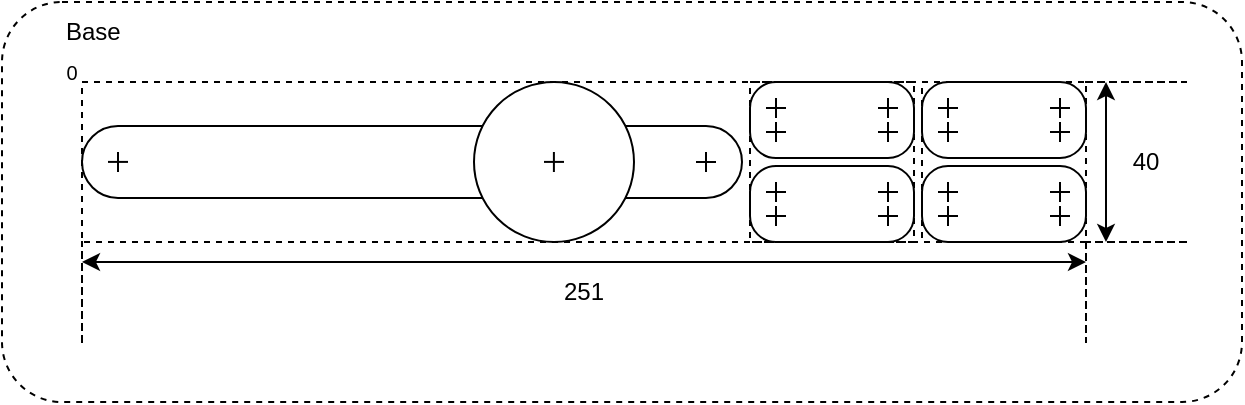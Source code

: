 <mxfile version="24.7.17">
  <diagram name="Page-1" id="6NFR0LjrflYC-w5fdQ8j">
    <mxGraphModel dx="1680" dy="1586" grid="1" gridSize="10" guides="1" tooltips="1" connect="1" arrows="1" fold="1" page="1" pageScale="1" pageWidth="850" pageHeight="1100" math="0" shadow="0">
      <root>
        <mxCell id="0" />
        <mxCell id="1" parent="0" />
        <mxCell id="sO85G-yIJ7SmOh7d06e6-74" value="" style="rounded=1;whiteSpace=wrap;html=1;fillColor=none;dashed=1;" vertex="1" parent="1">
          <mxGeometry x="-40" y="-40" width="620" height="200" as="geometry" />
        </mxCell>
        <mxCell id="sO85G-yIJ7SmOh7d06e6-75" value="Base" style="text;html=1;align=left;verticalAlign=middle;whiteSpace=wrap;rounded=0;" vertex="1" parent="1">
          <mxGeometry x="-10" y="-40" width="510" height="30" as="geometry" />
        </mxCell>
        <mxCell id="sO85G-yIJ7SmOh7d06e6-1" value="" style="rounded=1;whiteSpace=wrap;html=1;fillColor=default;absoluteArcSize=1;arcSize=36;" vertex="1" parent="1">
          <mxGeometry y="22" width="330" height="36" as="geometry" />
        </mxCell>
        <mxCell id="sO85G-yIJ7SmOh7d06e6-4" value="" style="rounded=0;whiteSpace=wrap;html=1;dashed=1;fillColor=none;" vertex="1" parent="1">
          <mxGeometry width="502" height="80" as="geometry" />
        </mxCell>
        <mxCell id="sO85G-yIJ7SmOh7d06e6-5" value="" style="endArrow=none;html=1;rounded=0;" edge="1" parent="1">
          <mxGeometry width="50" height="50" relative="1" as="geometry">
            <mxPoint x="312" y="35" as="sourcePoint" />
            <mxPoint x="312" y="45" as="targetPoint" />
          </mxGeometry>
        </mxCell>
        <mxCell id="sO85G-yIJ7SmOh7d06e6-6" value="" style="endArrow=none;html=1;rounded=0;" edge="1" parent="1">
          <mxGeometry width="50" height="50" relative="1" as="geometry">
            <mxPoint x="307" y="40" as="sourcePoint" />
            <mxPoint x="317" y="40" as="targetPoint" />
          </mxGeometry>
        </mxCell>
        <mxCell id="sO85G-yIJ7SmOh7d06e6-7" value="" style="endArrow=none;html=1;rounded=0;" edge="1" parent="1">
          <mxGeometry width="50" height="50" relative="1" as="geometry">
            <mxPoint x="18" y="35" as="sourcePoint" />
            <mxPoint x="18" y="45" as="targetPoint" />
          </mxGeometry>
        </mxCell>
        <mxCell id="sO85G-yIJ7SmOh7d06e6-8" value="" style="endArrow=none;html=1;rounded=0;" edge="1" parent="1">
          <mxGeometry width="50" height="50" relative="1" as="geometry">
            <mxPoint x="13" y="39.95" as="sourcePoint" />
            <mxPoint x="23" y="39.95" as="targetPoint" />
          </mxGeometry>
        </mxCell>
        <mxCell id="sO85G-yIJ7SmOh7d06e6-9" value="" style="ellipse;whiteSpace=wrap;html=1;aspect=fixed;fillColor=default;" vertex="1" parent="1">
          <mxGeometry x="196" width="80" height="80" as="geometry" />
        </mxCell>
        <mxCell id="sO85G-yIJ7SmOh7d06e6-10" value="0" style="text;html=1;align=center;verticalAlign=middle;whiteSpace=wrap;rounded=0;fontSize=10;" vertex="1" parent="1">
          <mxGeometry x="-10" y="-10" width="10" height="10" as="geometry" />
        </mxCell>
        <mxCell id="sO85G-yIJ7SmOh7d06e6-14" value="" style="endArrow=none;html=1;rounded=0;" edge="1" parent="1">
          <mxGeometry width="50" height="50" relative="1" as="geometry">
            <mxPoint x="235.95" y="35" as="sourcePoint" />
            <mxPoint x="235.95" y="45" as="targetPoint" />
          </mxGeometry>
        </mxCell>
        <mxCell id="sO85G-yIJ7SmOh7d06e6-15" value="" style="endArrow=none;html=1;rounded=0;" edge="1" parent="1">
          <mxGeometry width="50" height="50" relative="1" as="geometry">
            <mxPoint x="231" y="39.95" as="sourcePoint" />
            <mxPoint x="241" y="39.95" as="targetPoint" />
          </mxGeometry>
        </mxCell>
        <mxCell id="sO85G-yIJ7SmOh7d06e6-17" value="" style="rounded=0;whiteSpace=wrap;html=1;dashed=1;fillColor=none;" vertex="1" parent="1">
          <mxGeometry x="334" width="82" height="80" as="geometry" />
        </mxCell>
        <mxCell id="sO85G-yIJ7SmOh7d06e6-18" value="" style="rounded=1;whiteSpace=wrap;html=1;fillColor=none;absoluteArcSize=1;arcSize=26;imageHeight=24;" vertex="1" parent="1">
          <mxGeometry x="334" width="82" height="38" as="geometry" />
        </mxCell>
        <mxCell id="sO85G-yIJ7SmOh7d06e6-27" value="" style="endArrow=none;html=1;rounded=0;" edge="1" parent="1">
          <mxGeometry width="50" height="50" relative="1" as="geometry">
            <mxPoint x="347" y="8" as="sourcePoint" />
            <mxPoint x="347" y="18" as="targetPoint" />
          </mxGeometry>
        </mxCell>
        <mxCell id="sO85G-yIJ7SmOh7d06e6-28" value="" style="endArrow=none;html=1;rounded=0;" edge="1" parent="1">
          <mxGeometry width="50" height="50" relative="1" as="geometry">
            <mxPoint x="342" y="13" as="sourcePoint" />
            <mxPoint x="352" y="13" as="targetPoint" />
          </mxGeometry>
        </mxCell>
        <mxCell id="sO85G-yIJ7SmOh7d06e6-29" value="" style="endArrow=none;html=1;rounded=0;" edge="1" parent="1">
          <mxGeometry width="50" height="50" relative="1" as="geometry">
            <mxPoint x="347" y="20" as="sourcePoint" />
            <mxPoint x="347" y="30" as="targetPoint" />
          </mxGeometry>
        </mxCell>
        <mxCell id="sO85G-yIJ7SmOh7d06e6-30" value="" style="endArrow=none;html=1;rounded=0;" edge="1" parent="1">
          <mxGeometry width="50" height="50" relative="1" as="geometry">
            <mxPoint x="342" y="25" as="sourcePoint" />
            <mxPoint x="352" y="25" as="targetPoint" />
          </mxGeometry>
        </mxCell>
        <mxCell id="sO85G-yIJ7SmOh7d06e6-31" value="" style="endArrow=none;html=1;rounded=0;" edge="1" parent="1">
          <mxGeometry width="50" height="50" relative="1" as="geometry">
            <mxPoint x="403" y="8" as="sourcePoint" />
            <mxPoint x="403" y="18" as="targetPoint" />
          </mxGeometry>
        </mxCell>
        <mxCell id="sO85G-yIJ7SmOh7d06e6-32" value="" style="endArrow=none;html=1;rounded=0;" edge="1" parent="1">
          <mxGeometry width="50" height="50" relative="1" as="geometry">
            <mxPoint x="398" y="13" as="sourcePoint" />
            <mxPoint x="408" y="13" as="targetPoint" />
          </mxGeometry>
        </mxCell>
        <mxCell id="sO85G-yIJ7SmOh7d06e6-33" value="" style="endArrow=none;html=1;rounded=0;" edge="1" parent="1">
          <mxGeometry width="50" height="50" relative="1" as="geometry">
            <mxPoint x="403" y="20" as="sourcePoint" />
            <mxPoint x="403" y="30" as="targetPoint" />
          </mxGeometry>
        </mxCell>
        <mxCell id="sO85G-yIJ7SmOh7d06e6-34" value="" style="endArrow=none;html=1;rounded=0;" edge="1" parent="1">
          <mxGeometry width="50" height="50" relative="1" as="geometry">
            <mxPoint x="398" y="25" as="sourcePoint" />
            <mxPoint x="408" y="25" as="targetPoint" />
          </mxGeometry>
        </mxCell>
        <mxCell id="sO85G-yIJ7SmOh7d06e6-36" value="" style="rounded=1;whiteSpace=wrap;html=1;fillColor=none;absoluteArcSize=1;arcSize=26;imageHeight=24;" vertex="1" parent="1">
          <mxGeometry x="334" y="42" width="82" height="38" as="geometry" />
        </mxCell>
        <mxCell id="sO85G-yIJ7SmOh7d06e6-37" value="" style="endArrow=none;html=1;rounded=0;" edge="1" parent="1">
          <mxGeometry width="50" height="50" relative="1" as="geometry">
            <mxPoint x="347" y="50" as="sourcePoint" />
            <mxPoint x="347" y="60" as="targetPoint" />
          </mxGeometry>
        </mxCell>
        <mxCell id="sO85G-yIJ7SmOh7d06e6-38" value="" style="endArrow=none;html=1;rounded=0;" edge="1" parent="1">
          <mxGeometry width="50" height="50" relative="1" as="geometry">
            <mxPoint x="342" y="55" as="sourcePoint" />
            <mxPoint x="352" y="55" as="targetPoint" />
          </mxGeometry>
        </mxCell>
        <mxCell id="sO85G-yIJ7SmOh7d06e6-39" value="" style="endArrow=none;html=1;rounded=0;" edge="1" parent="1">
          <mxGeometry width="50" height="50" relative="1" as="geometry">
            <mxPoint x="347" y="62" as="sourcePoint" />
            <mxPoint x="347" y="72" as="targetPoint" />
          </mxGeometry>
        </mxCell>
        <mxCell id="sO85G-yIJ7SmOh7d06e6-40" value="" style="endArrow=none;html=1;rounded=0;" edge="1" parent="1">
          <mxGeometry width="50" height="50" relative="1" as="geometry">
            <mxPoint x="342" y="67" as="sourcePoint" />
            <mxPoint x="352" y="67" as="targetPoint" />
          </mxGeometry>
        </mxCell>
        <mxCell id="sO85G-yIJ7SmOh7d06e6-41" value="" style="endArrow=none;html=1;rounded=0;" edge="1" parent="1">
          <mxGeometry width="50" height="50" relative="1" as="geometry">
            <mxPoint x="403" y="50" as="sourcePoint" />
            <mxPoint x="403" y="60" as="targetPoint" />
          </mxGeometry>
        </mxCell>
        <mxCell id="sO85G-yIJ7SmOh7d06e6-42" value="" style="endArrow=none;html=1;rounded=0;" edge="1" parent="1">
          <mxGeometry width="50" height="50" relative="1" as="geometry">
            <mxPoint x="398" y="55" as="sourcePoint" />
            <mxPoint x="408" y="55" as="targetPoint" />
          </mxGeometry>
        </mxCell>
        <mxCell id="sO85G-yIJ7SmOh7d06e6-43" value="" style="endArrow=none;html=1;rounded=0;" edge="1" parent="1">
          <mxGeometry width="50" height="50" relative="1" as="geometry">
            <mxPoint x="403" y="62" as="sourcePoint" />
            <mxPoint x="403" y="72" as="targetPoint" />
          </mxGeometry>
        </mxCell>
        <mxCell id="sO85G-yIJ7SmOh7d06e6-44" value="" style="endArrow=none;html=1;rounded=0;" edge="1" parent="1">
          <mxGeometry width="50" height="50" relative="1" as="geometry">
            <mxPoint x="398" y="67" as="sourcePoint" />
            <mxPoint x="408" y="67" as="targetPoint" />
          </mxGeometry>
        </mxCell>
        <mxCell id="sO85G-yIJ7SmOh7d06e6-55" value="" style="rounded=0;whiteSpace=wrap;html=1;dashed=1;fillColor=none;" vertex="1" parent="1">
          <mxGeometry x="420" width="82" height="80" as="geometry" />
        </mxCell>
        <mxCell id="sO85G-yIJ7SmOh7d06e6-56" value="" style="rounded=1;whiteSpace=wrap;html=1;fillColor=none;absoluteArcSize=1;arcSize=26;imageHeight=24;" vertex="1" parent="1">
          <mxGeometry x="420" width="82" height="38" as="geometry" />
        </mxCell>
        <mxCell id="sO85G-yIJ7SmOh7d06e6-57" value="" style="endArrow=none;html=1;rounded=0;" edge="1" parent="1">
          <mxGeometry width="50" height="50" relative="1" as="geometry">
            <mxPoint x="433" y="8" as="sourcePoint" />
            <mxPoint x="433" y="18" as="targetPoint" />
          </mxGeometry>
        </mxCell>
        <mxCell id="sO85G-yIJ7SmOh7d06e6-58" value="" style="endArrow=none;html=1;rounded=0;" edge="1" parent="1">
          <mxGeometry width="50" height="50" relative="1" as="geometry">
            <mxPoint x="428" y="13" as="sourcePoint" />
            <mxPoint x="438" y="13" as="targetPoint" />
          </mxGeometry>
        </mxCell>
        <mxCell id="sO85G-yIJ7SmOh7d06e6-59" value="" style="endArrow=none;html=1;rounded=0;" edge="1" parent="1">
          <mxGeometry width="50" height="50" relative="1" as="geometry">
            <mxPoint x="433" y="20" as="sourcePoint" />
            <mxPoint x="433" y="30" as="targetPoint" />
          </mxGeometry>
        </mxCell>
        <mxCell id="sO85G-yIJ7SmOh7d06e6-60" value="" style="endArrow=none;html=1;rounded=0;" edge="1" parent="1">
          <mxGeometry width="50" height="50" relative="1" as="geometry">
            <mxPoint x="428" y="25" as="sourcePoint" />
            <mxPoint x="438" y="25" as="targetPoint" />
          </mxGeometry>
        </mxCell>
        <mxCell id="sO85G-yIJ7SmOh7d06e6-61" value="" style="endArrow=none;html=1;rounded=0;" edge="1" parent="1">
          <mxGeometry width="50" height="50" relative="1" as="geometry">
            <mxPoint x="489" y="8" as="sourcePoint" />
            <mxPoint x="489" y="18" as="targetPoint" />
          </mxGeometry>
        </mxCell>
        <mxCell id="sO85G-yIJ7SmOh7d06e6-62" value="" style="endArrow=none;html=1;rounded=0;" edge="1" parent="1">
          <mxGeometry width="50" height="50" relative="1" as="geometry">
            <mxPoint x="484" y="13" as="sourcePoint" />
            <mxPoint x="494" y="13" as="targetPoint" />
          </mxGeometry>
        </mxCell>
        <mxCell id="sO85G-yIJ7SmOh7d06e6-63" value="" style="endArrow=none;html=1;rounded=0;" edge="1" parent="1">
          <mxGeometry width="50" height="50" relative="1" as="geometry">
            <mxPoint x="489" y="20" as="sourcePoint" />
            <mxPoint x="489" y="30" as="targetPoint" />
          </mxGeometry>
        </mxCell>
        <mxCell id="sO85G-yIJ7SmOh7d06e6-64" value="" style="endArrow=none;html=1;rounded=0;" edge="1" parent="1">
          <mxGeometry width="50" height="50" relative="1" as="geometry">
            <mxPoint x="484" y="25" as="sourcePoint" />
            <mxPoint x="494" y="25" as="targetPoint" />
          </mxGeometry>
        </mxCell>
        <mxCell id="sO85G-yIJ7SmOh7d06e6-65" value="" style="rounded=1;whiteSpace=wrap;html=1;fillColor=none;absoluteArcSize=1;arcSize=26;imageHeight=24;" vertex="1" parent="1">
          <mxGeometry x="420" y="42" width="82" height="38" as="geometry" />
        </mxCell>
        <mxCell id="sO85G-yIJ7SmOh7d06e6-66" value="" style="endArrow=none;html=1;rounded=0;" edge="1" parent="1">
          <mxGeometry width="50" height="50" relative="1" as="geometry">
            <mxPoint x="433" y="50" as="sourcePoint" />
            <mxPoint x="433" y="60" as="targetPoint" />
          </mxGeometry>
        </mxCell>
        <mxCell id="sO85G-yIJ7SmOh7d06e6-67" value="" style="endArrow=none;html=1;rounded=0;" edge="1" parent="1">
          <mxGeometry width="50" height="50" relative="1" as="geometry">
            <mxPoint x="428" y="55" as="sourcePoint" />
            <mxPoint x="438" y="55" as="targetPoint" />
          </mxGeometry>
        </mxCell>
        <mxCell id="sO85G-yIJ7SmOh7d06e6-68" value="" style="endArrow=none;html=1;rounded=0;" edge="1" parent="1">
          <mxGeometry width="50" height="50" relative="1" as="geometry">
            <mxPoint x="433" y="62" as="sourcePoint" />
            <mxPoint x="433" y="72" as="targetPoint" />
          </mxGeometry>
        </mxCell>
        <mxCell id="sO85G-yIJ7SmOh7d06e6-69" value="" style="endArrow=none;html=1;rounded=0;" edge="1" parent="1">
          <mxGeometry width="50" height="50" relative="1" as="geometry">
            <mxPoint x="428" y="67" as="sourcePoint" />
            <mxPoint x="438" y="67" as="targetPoint" />
          </mxGeometry>
        </mxCell>
        <mxCell id="sO85G-yIJ7SmOh7d06e6-70" value="" style="endArrow=none;html=1;rounded=0;" edge="1" parent="1">
          <mxGeometry width="50" height="50" relative="1" as="geometry">
            <mxPoint x="489" y="50" as="sourcePoint" />
            <mxPoint x="489" y="60" as="targetPoint" />
          </mxGeometry>
        </mxCell>
        <mxCell id="sO85G-yIJ7SmOh7d06e6-71" value="" style="endArrow=none;html=1;rounded=0;" edge="1" parent="1">
          <mxGeometry width="50" height="50" relative="1" as="geometry">
            <mxPoint x="484" y="55" as="sourcePoint" />
            <mxPoint x="494" y="55" as="targetPoint" />
          </mxGeometry>
        </mxCell>
        <mxCell id="sO85G-yIJ7SmOh7d06e6-72" value="" style="endArrow=none;html=1;rounded=0;" edge="1" parent="1">
          <mxGeometry width="50" height="50" relative="1" as="geometry">
            <mxPoint x="489" y="62" as="sourcePoint" />
            <mxPoint x="489" y="72" as="targetPoint" />
          </mxGeometry>
        </mxCell>
        <mxCell id="sO85G-yIJ7SmOh7d06e6-73" value="" style="endArrow=none;html=1;rounded=0;" edge="1" parent="1">
          <mxGeometry width="50" height="50" relative="1" as="geometry">
            <mxPoint x="484" y="67" as="sourcePoint" />
            <mxPoint x="494" y="67" as="targetPoint" />
          </mxGeometry>
        </mxCell>
        <mxCell id="sO85G-yIJ7SmOh7d06e6-80" value="" style="shape=partialRectangle;whiteSpace=wrap;html=1;top=0;bottom=0;fillColor=none;dashed=1;" vertex="1" parent="1">
          <mxGeometry y="80" width="502" height="50" as="geometry" />
        </mxCell>
        <mxCell id="sO85G-yIJ7SmOh7d06e6-81" value="251" style="text;html=1;align=center;verticalAlign=middle;whiteSpace=wrap;rounded=0;" vertex="1" parent="1">
          <mxGeometry y="90" width="502" height="30" as="geometry" />
        </mxCell>
        <mxCell id="sO85G-yIJ7SmOh7d06e6-82" value="" style="endArrow=classic;startArrow=classic;html=1;rounded=0;exitX=0;exitY=0.75;exitDx=0;exitDy=0;" edge="1" parent="1">
          <mxGeometry width="50" height="50" relative="1" as="geometry">
            <mxPoint y="90" as="sourcePoint" />
            <mxPoint x="502" y="90" as="targetPoint" />
          </mxGeometry>
        </mxCell>
        <mxCell id="sO85G-yIJ7SmOh7d06e6-83" value="" style="shape=partialRectangle;whiteSpace=wrap;html=1;top=0;bottom=0;fillColor=none;dashed=1;direction=south;" vertex="1" parent="1">
          <mxGeometry x="502" width="50" height="80" as="geometry" />
        </mxCell>
        <mxCell id="sO85G-yIJ7SmOh7d06e6-84" value="" style="endArrow=classic;startArrow=classic;html=1;rounded=0;" edge="1" parent="1">
          <mxGeometry width="50" height="50" relative="1" as="geometry">
            <mxPoint x="512" y="80" as="sourcePoint" />
            <mxPoint x="512" as="targetPoint" />
          </mxGeometry>
        </mxCell>
        <mxCell id="sO85G-yIJ7SmOh7d06e6-85" value="40" style="text;html=1;align=center;verticalAlign=middle;whiteSpace=wrap;rounded=0;" vertex="1" parent="1">
          <mxGeometry x="512" width="40" height="80" as="geometry" />
        </mxCell>
      </root>
    </mxGraphModel>
  </diagram>
</mxfile>
